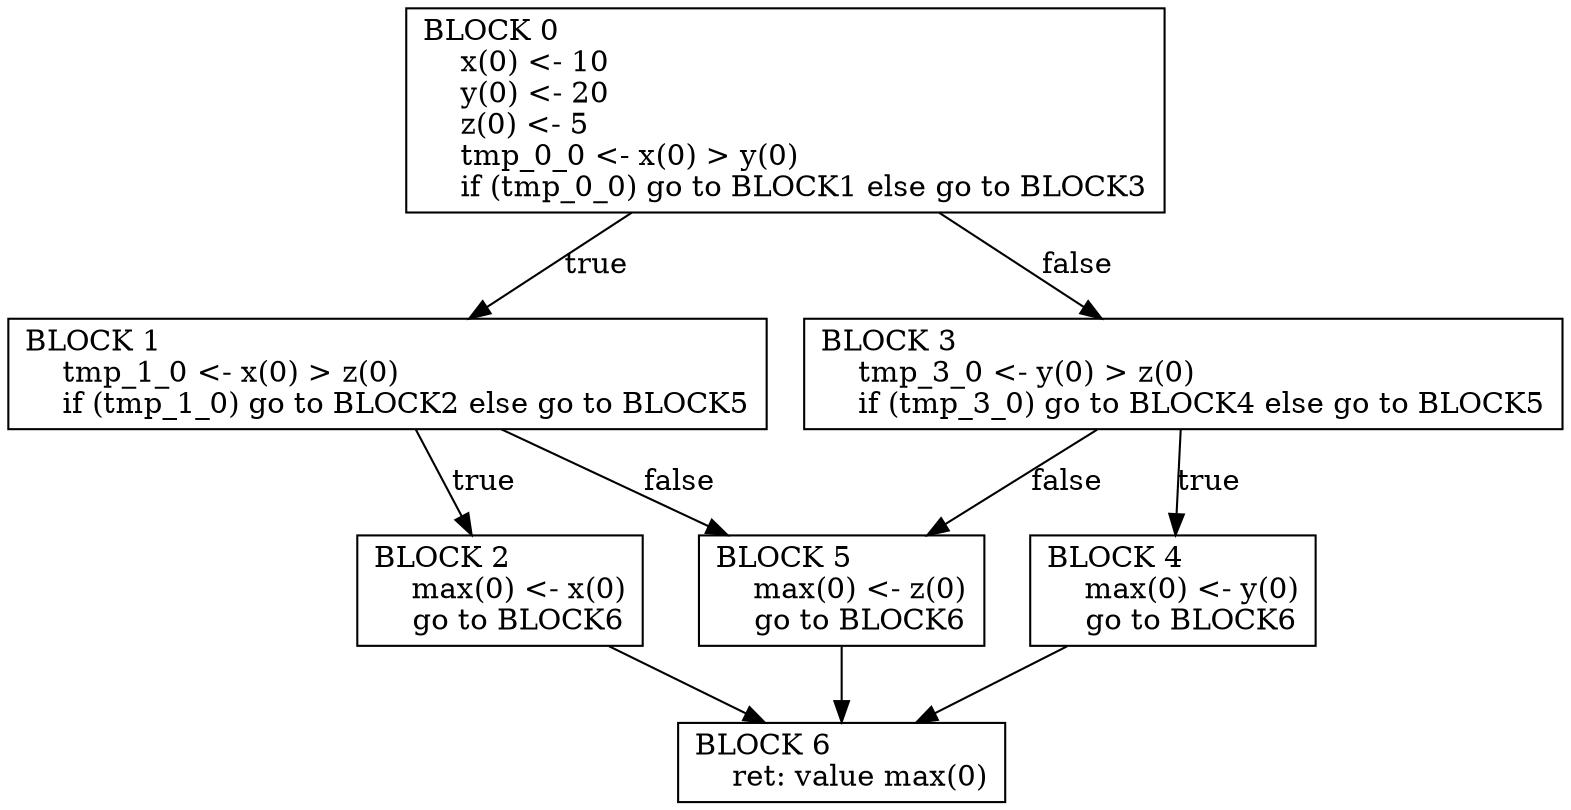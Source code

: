 digraph G{
node [shape=box nojustify=false]
0 [label="BLOCK 0\l    x(0) <- 10\l    y(0) <- 20\l    z(0) <- 5\l    tmp_0_0 <- x(0) > y(0)\l    if (tmp_0_0) go to BLOCK1 else go to BLOCK3"]
0 -> 1 [label=true]
0 -> 3 [label=false]
1 [label="BLOCK 1\l    tmp_1_0 <- x(0) > z(0)\l    if (tmp_1_0) go to BLOCK2 else go to BLOCK5"]
1 -> 2 [label=true]
1 -> 5 [label=false]
2 [label="BLOCK 2\l    max(0) <- x(0)\l    go to BLOCK6"]
2 -> 6
3 [label="BLOCK 3\l    tmp_3_0 <- y(0) > z(0)\l    if (tmp_3_0) go to BLOCK4 else go to BLOCK5"]
3 -> 4 [label=true]
3 -> 5 [label=false]
4 [label="BLOCK 4\l    max(0) <- y(0)\l    go to BLOCK6"]
4 -> 6
5 [label="BLOCK 5\l    max(0) <- z(0)\l    go to BLOCK6"]
5 -> 6
6 [label="BLOCK 6\l    ret: value max(0)"]
}
